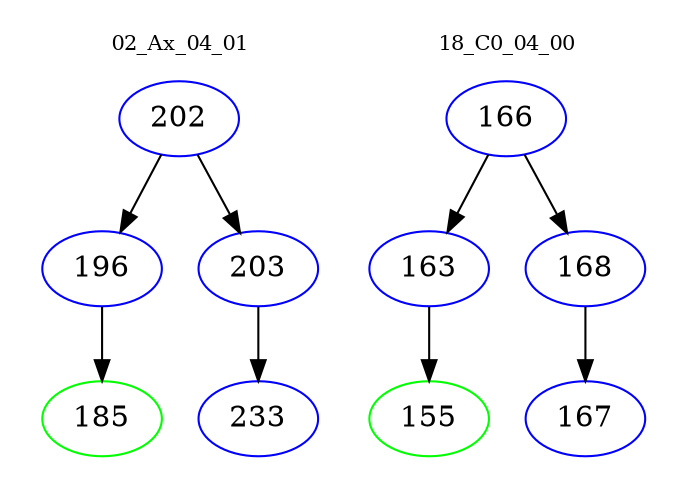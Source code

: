 digraph{
subgraph cluster_0 {
color = white
label = "02_Ax_04_01";
fontsize=10;
T0_202 [label="202", color="blue"]
T0_202 -> T0_196 [color="black"]
T0_196 [label="196", color="blue"]
T0_196 -> T0_185 [color="black"]
T0_185 [label="185", color="green"]
T0_202 -> T0_203 [color="black"]
T0_203 [label="203", color="blue"]
T0_203 -> T0_233 [color="black"]
T0_233 [label="233", color="blue"]
}
subgraph cluster_1 {
color = white
label = "18_C0_04_00";
fontsize=10;
T1_166 [label="166", color="blue"]
T1_166 -> T1_163 [color="black"]
T1_163 [label="163", color="blue"]
T1_163 -> T1_155 [color="black"]
T1_155 [label="155", color="green"]
T1_166 -> T1_168 [color="black"]
T1_168 [label="168", color="blue"]
T1_168 -> T1_167 [color="black"]
T1_167 [label="167", color="blue"]
}
}
